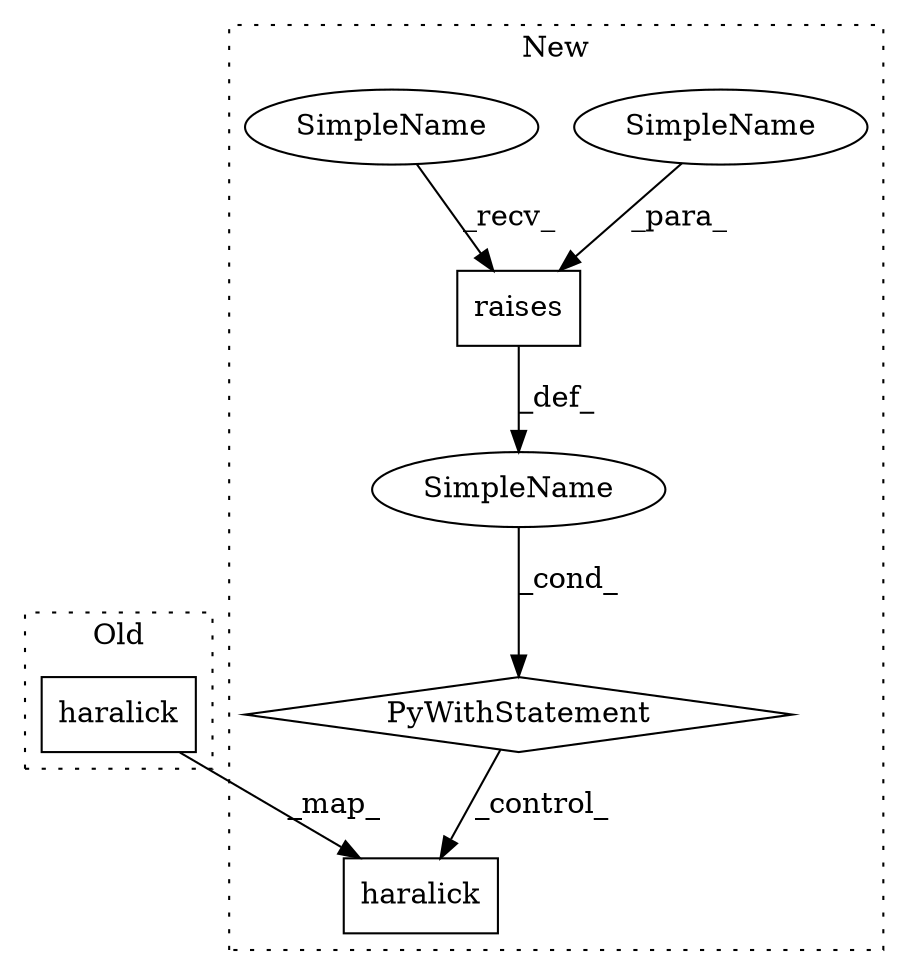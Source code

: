 digraph G {
subgraph cluster0 {
1 [label="haralick" a="32" s="7165,7266" l="9,1" shape="box"];
label = "Old";
style="dotted";
}
subgraph cluster1 {
2 [label="haralick" a="32" s="7221,7324" l="9,1" shape="box"];
3 [label="PyWithStatement" a="104" s="7168,7203" l="10,2" shape="diamond"];
4 [label="SimpleName" a="42" s="" l="" shape="ellipse"];
5 [label="raises" a="32" s="7185,7202" l="7,1" shape="box"];
6 [label="SimpleName" a="42" s="7192" l="10" shape="ellipse"];
7 [label="SimpleName" a="42" s="7178" l="6" shape="ellipse"];
label = "New";
style="dotted";
}
1 -> 2 [label="_map_"];
3 -> 2 [label="_control_"];
4 -> 3 [label="_cond_"];
5 -> 4 [label="_def_"];
6 -> 5 [label="_para_"];
7 -> 5 [label="_recv_"];
}